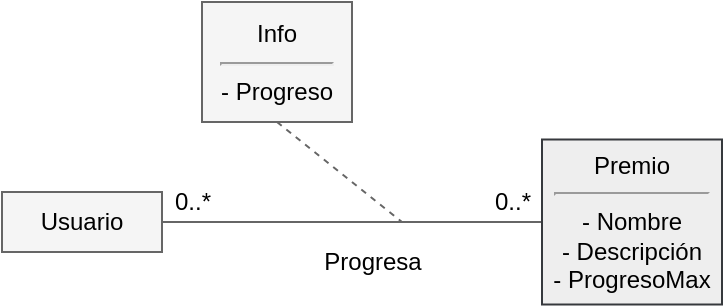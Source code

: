 <mxfile>
    <diagram id="S8z7VlIsHLkRVv9DtLN1" name="Page-1">
        <mxGraphModel dx="890" dy="824" grid="1" gridSize="10" guides="1" tooltips="1" connect="1" arrows="1" fold="1" page="1" pageScale="1" pageWidth="850" pageHeight="1100" background="none" math="0" shadow="0">
            <root>
                <mxCell id="0"/>
                <mxCell id="1" parent="0"/>
                <mxCell id="4" style="edgeStyle=none;html=1;exitX=1;exitY=0.5;exitDx=0;exitDy=0;endArrow=none;endFill=0;fillColor=#f5f5f5;strokeColor=#666666;" parent="1" source="2" target="3" edge="1">
                    <mxGeometry relative="1" as="geometry"/>
                </mxCell>
                <mxCell id="2" value="Usuario" style="rounded=0;whiteSpace=wrap;html=1;fillColor=#f5f5f5;strokeColor=#666666;fontColor=#000000;" parent="1" vertex="1">
                    <mxGeometry x="240" y="275" width="80" height="30" as="geometry"/>
                </mxCell>
                <mxCell id="3" value="Premio&lt;hr&gt;- Nombre&lt;br&gt;- Descripción&lt;br&gt;- ProgresoMax" style="rounded=0;whiteSpace=wrap;html=1;fillColor=#eeeeee;strokeColor=#36393d;fontColor=#000000;" parent="1" vertex="1">
                    <mxGeometry x="510" y="248.75" width="90" height="82.5" as="geometry"/>
                </mxCell>
                <mxCell id="6" style="edgeStyle=none;html=1;exitX=0.5;exitY=1;exitDx=0;exitDy=0;fontFamily=Helvetica;fontSize=12;fontColor=#333333;endArrow=none;endFill=0;fillColor=#f5f5f5;strokeColor=#666666;dashed=1;" parent="1" source="5" edge="1">
                    <mxGeometry relative="1" as="geometry">
                        <mxPoint x="440" y="290" as="targetPoint"/>
                    </mxGeometry>
                </mxCell>
                <mxCell id="5" value="Info&lt;br&gt;&lt;hr&gt;- Progreso" style="rounded=0;whiteSpace=wrap;html=1;fontColor=#000000;fillColor=#f5f5f5;strokeColor=#666666;" parent="1" vertex="1">
                    <mxGeometry x="340" y="180" width="75" height="60" as="geometry"/>
                </mxCell>
                <mxCell id="7" value="0..*" style="text;html=1;align=center;verticalAlign=middle;resizable=0;points=[];autosize=1;strokeColor=none;fillColor=none;fontSize=12;fontFamily=Helvetica;fontColor=#000000;" parent="1" vertex="1">
                    <mxGeometry x="320" y="270" width="30" height="20" as="geometry"/>
                </mxCell>
                <mxCell id="8" value="0..*" style="text;html=1;align=center;verticalAlign=middle;resizable=0;points=[];autosize=1;strokeColor=none;fillColor=none;fontSize=12;fontFamily=Helvetica;fontColor=#000000;" parent="1" vertex="1">
                    <mxGeometry x="480" y="270" width="30" height="20" as="geometry"/>
                </mxCell>
                <mxCell id="9" value="Progresa" style="text;html=1;align=center;verticalAlign=middle;resizable=0;points=[];autosize=1;strokeColor=none;fillColor=none;fontColor=#000000;" vertex="1" parent="1">
                    <mxGeometry x="395" y="300" width="60" height="20" as="geometry"/>
                </mxCell>
            </root>
        </mxGraphModel>
    </diagram>
</mxfile>